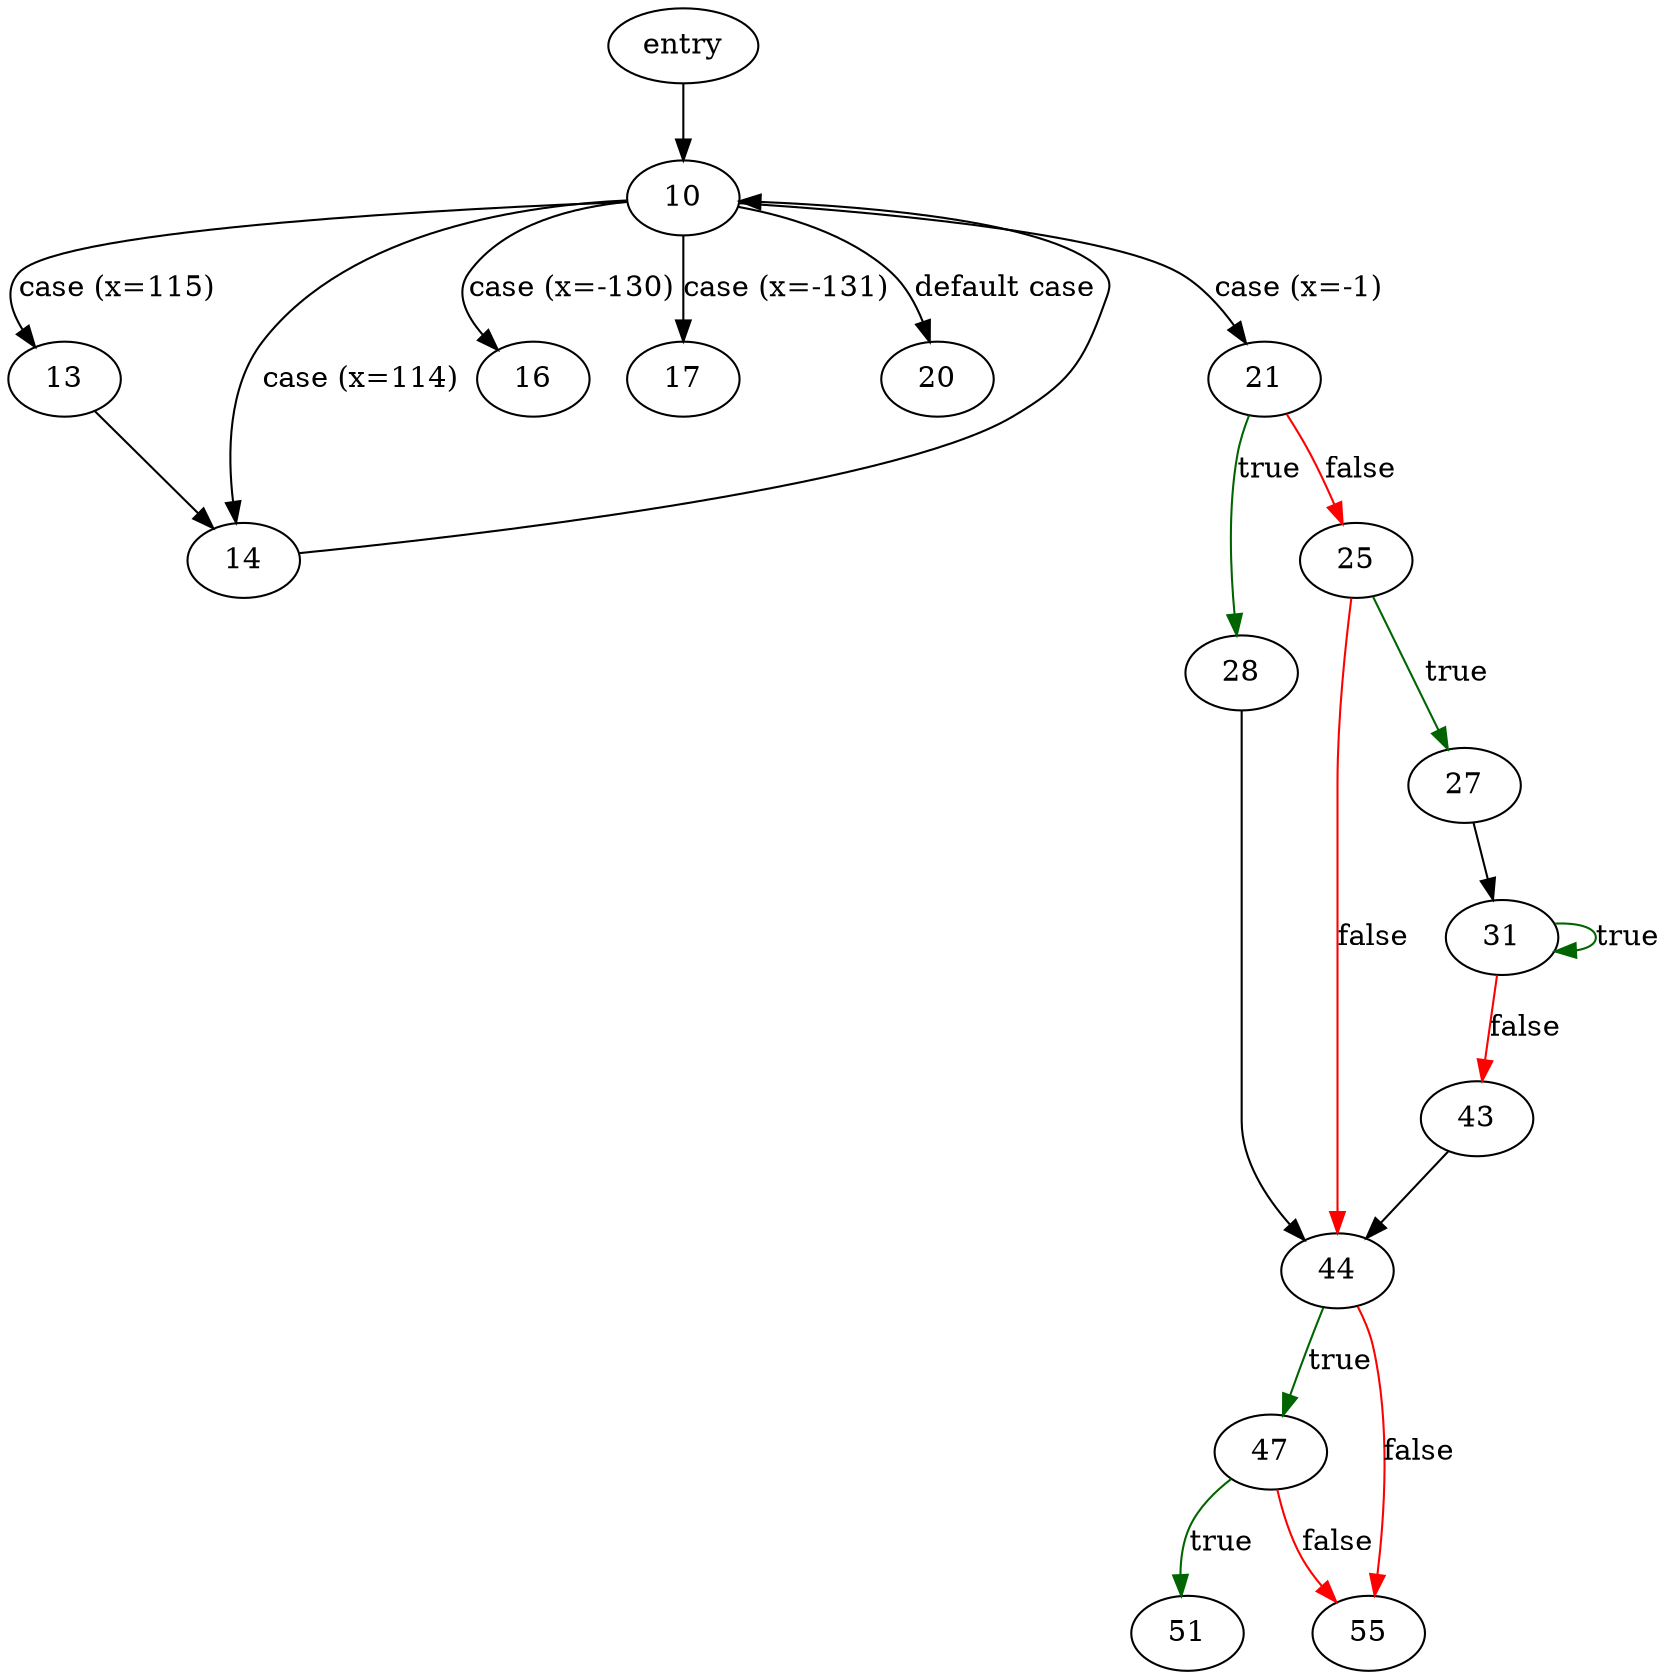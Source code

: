 digraph "main" {
	// Node definitions.
	2 [label=entry];
	10;
	13;
	14;
	16;
	17;
	20;
	21;
	25;
	27;
	28;
	31;
	43;
	44;
	47;
	51;
	55;

	// Edge definitions.
	2 -> 10;
	10 -> 13 [label="case (x=115)"];
	10 -> 14 [label="case (x=114)"];
	10 -> 16 [label="case (x=-130)"];
	10 -> 17 [label="case (x=-131)"];
	10 -> 20 [label="default case"];
	10 -> 21 [label="case (x=-1)"];
	13 -> 14;
	14 -> 10;
	21 -> 25 [
		color=red
		label=false
	];
	21 -> 28 [
		color=darkgreen
		label=true
	];
	25 -> 27 [
		color=darkgreen
		label=true
	];
	25 -> 44 [
		color=red
		label=false
	];
	27 -> 31;
	28 -> 44;
	31 -> 31 [
		color=darkgreen
		label=true
	];
	31 -> 43 [
		color=red
		label=false
	];
	43 -> 44;
	44 -> 47 [
		color=darkgreen
		label=true
	];
	44 -> 55 [
		color=red
		label=false
	];
	47 -> 51 [
		color=darkgreen
		label=true
	];
	47 -> 55 [
		color=red
		label=false
	];
}